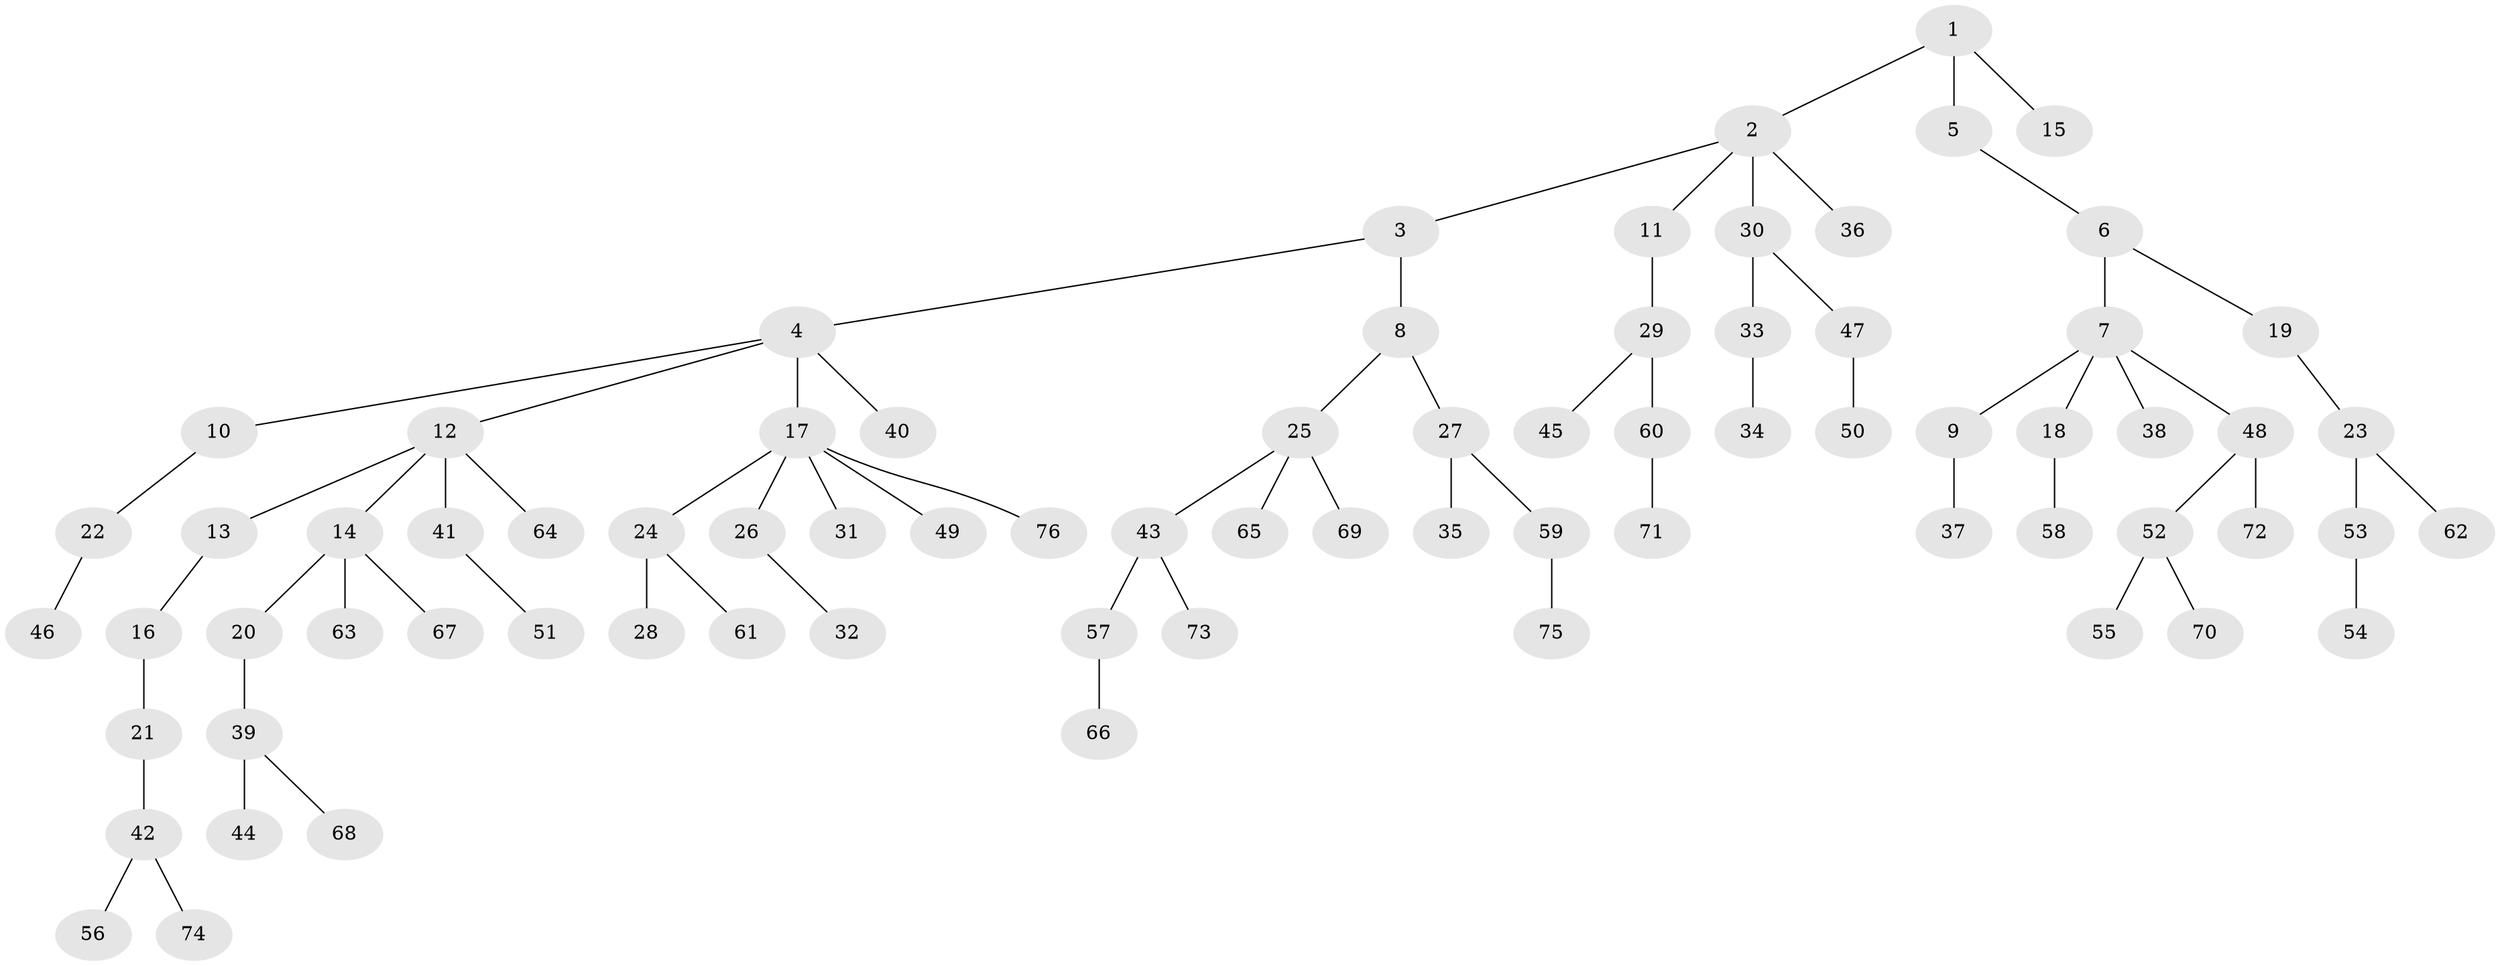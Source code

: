 // Generated by graph-tools (version 1.1) at 2025/26/03/09/25 03:26:30]
// undirected, 76 vertices, 75 edges
graph export_dot {
graph [start="1"]
  node [color=gray90,style=filled];
  1;
  2;
  3;
  4;
  5;
  6;
  7;
  8;
  9;
  10;
  11;
  12;
  13;
  14;
  15;
  16;
  17;
  18;
  19;
  20;
  21;
  22;
  23;
  24;
  25;
  26;
  27;
  28;
  29;
  30;
  31;
  32;
  33;
  34;
  35;
  36;
  37;
  38;
  39;
  40;
  41;
  42;
  43;
  44;
  45;
  46;
  47;
  48;
  49;
  50;
  51;
  52;
  53;
  54;
  55;
  56;
  57;
  58;
  59;
  60;
  61;
  62;
  63;
  64;
  65;
  66;
  67;
  68;
  69;
  70;
  71;
  72;
  73;
  74;
  75;
  76;
  1 -- 2;
  1 -- 5;
  1 -- 15;
  2 -- 3;
  2 -- 11;
  2 -- 30;
  2 -- 36;
  3 -- 4;
  3 -- 8;
  4 -- 10;
  4 -- 12;
  4 -- 17;
  4 -- 40;
  5 -- 6;
  6 -- 7;
  6 -- 19;
  7 -- 9;
  7 -- 18;
  7 -- 38;
  7 -- 48;
  8 -- 25;
  8 -- 27;
  9 -- 37;
  10 -- 22;
  11 -- 29;
  12 -- 13;
  12 -- 14;
  12 -- 41;
  12 -- 64;
  13 -- 16;
  14 -- 20;
  14 -- 63;
  14 -- 67;
  16 -- 21;
  17 -- 24;
  17 -- 26;
  17 -- 31;
  17 -- 49;
  17 -- 76;
  18 -- 58;
  19 -- 23;
  20 -- 39;
  21 -- 42;
  22 -- 46;
  23 -- 53;
  23 -- 62;
  24 -- 28;
  24 -- 61;
  25 -- 43;
  25 -- 65;
  25 -- 69;
  26 -- 32;
  27 -- 35;
  27 -- 59;
  29 -- 45;
  29 -- 60;
  30 -- 33;
  30 -- 47;
  33 -- 34;
  39 -- 44;
  39 -- 68;
  41 -- 51;
  42 -- 56;
  42 -- 74;
  43 -- 57;
  43 -- 73;
  47 -- 50;
  48 -- 52;
  48 -- 72;
  52 -- 55;
  52 -- 70;
  53 -- 54;
  57 -- 66;
  59 -- 75;
  60 -- 71;
}
